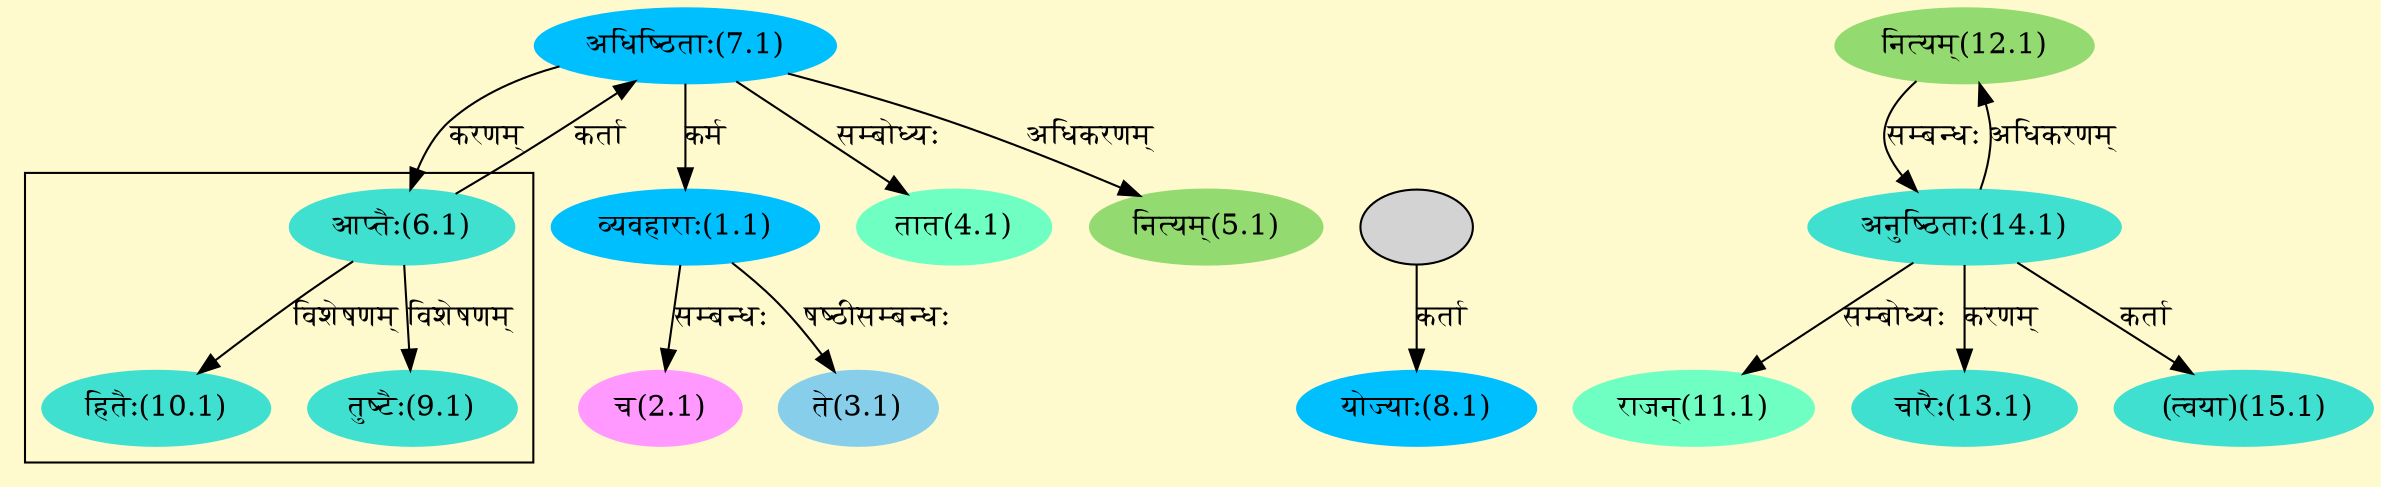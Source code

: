 digraph G{
rankdir=BT;
 compound=true;
 bgcolor="lemonchiffon1";

subgraph cluster_1{
Node9_1 [style=filled, color="#40E0D0" label = "तुष्टैः(9.1)"]
Node6_1 [style=filled, color="#40E0D0" label = "आप्तैः(6.1)"]
Node10_1 [style=filled, color="#40E0D0" label = "हितैः(10.1)"]

}
Node1_1 [style=filled, color="#00BFFF" label = "व्यवहाराः(1.1)"]
Node7_1 [style=filled, color="#00BFFF" label = "अधिष्ठिताः(7.1)"]
Node2_1 [style=filled, color="#FF99FF" label = "च(2.1)"]
Node3_1 [style=filled, color="#87CEEB" label = "ते(3.1)"]
Node4_1 [style=filled, color="#6FFFC3" label = "तात(4.1)"]
Node5_1 [style=filled, color="#93DB70" label = "नित्यम्(5.1)"]
Node6_1 [style=filled, color="#40E0D0" label = "आप्तैः(6.1)"]
Node8_1 [style=filled, color="#00BFFF" label = "योज्याः(8.1)"]
Node14 [style=filled, color="" label = ""]
Node11_1 [style=filled, color="#6FFFC3" label = "राजन्(11.1)"]
Node14_1 [style=filled, color="#40E0D0" label = "अनुष्ठिताः(14.1)"]
Node12_1 [style=filled, color="#93DB70" label = "नित्यम्(12.1)"]
Node13_1 [style=filled, color="#40E0D0" label = "चारैः(13.1)"]
Node15_1 [style=filled, color="#40E0D0" label = "(त्वया)(15.1)"]
/* Start of Relations section */

Node1_1 -> Node7_1 [  label="कर्म"  dir="back" ]
Node2_1 -> Node1_1 [  label="सम्बन्धः"  dir="back" ]
Node3_1 -> Node1_1 [  label="षष्ठीसम्बन्धः"  dir="back" ]
Node4_1 -> Node7_1 [  label="सम्बोध्यः"  dir="back" ]
Node5_1 -> Node7_1 [  label="अधिकरणम्"  dir="back" ]
Node6_1 -> Node7_1 [  label="करणम्"  dir="back" ]
Node7_1 -> Node6_1 [  label="कर्ता"  dir="back" ]
Node8_1 -> Node14 [  label="कर्ता"  dir="back" ]
Node9_1 -> Node6_1 [  label="विशेषणम्"  dir="back" ]
Node10_1 -> Node6_1 [  label="विशेषणम्"  dir="back" ]
Node11_1 -> Node14_1 [  label="सम्बोध्यः"  dir="back" ]
Node12_1 -> Node14_1 [  label="अधिकरणम्"  dir="back" ]
Node13_1 -> Node14_1 [  label="करणम्"  dir="back" ]
Node14_1 -> Node12_1 [  label="सम्बन्धः"  dir="back" ]
Node15_1 -> Node14_1 [  label="कर्ता"  dir="back" ]
}
